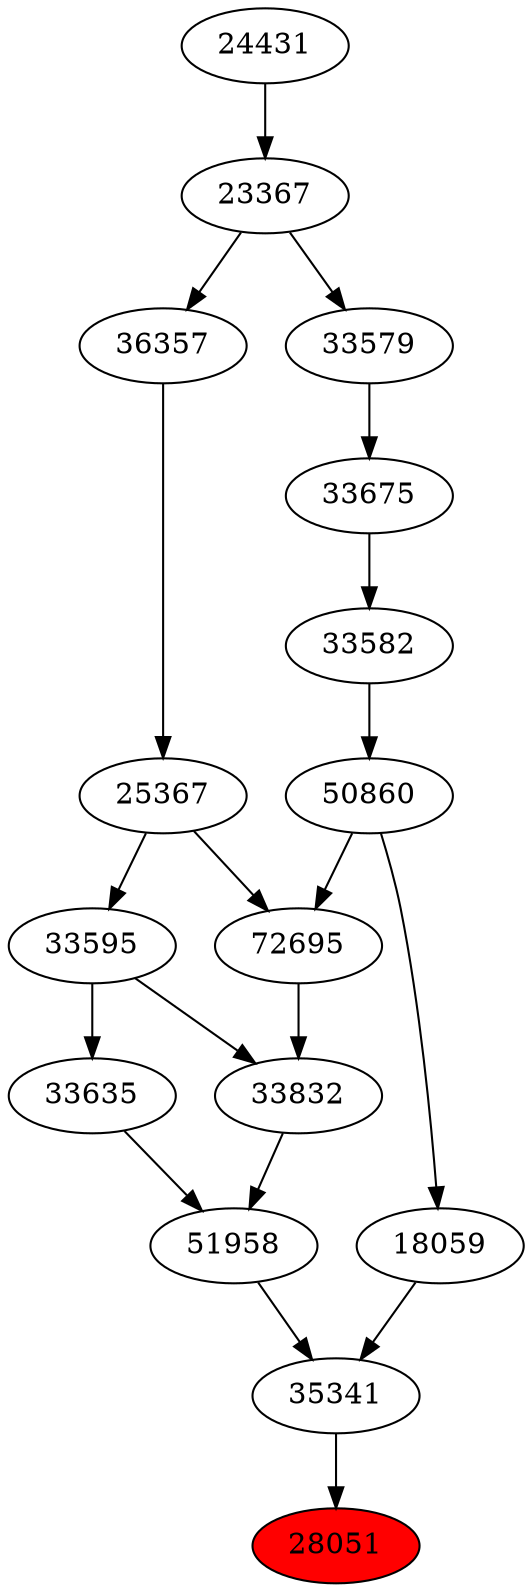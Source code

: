 strict digraph{ 
28051 [label="28051" fillcolor=red style=filled]
35341 -> 28051
35341 [label="35341"]
51958 -> 35341
18059 -> 35341
51958 [label="51958"]
33832 -> 51958
33635 -> 51958
18059 [label="18059"]
50860 -> 18059
33832 [label="33832"]
72695 -> 33832
33595 -> 33832
33635 [label="33635"]
33595 -> 33635
50860 [label="50860"]
33582 -> 50860
72695 [label="72695"]
50860 -> 72695
25367 -> 72695
33595 [label="33595"]
25367 -> 33595
33582 [label="33582"]
33675 -> 33582
25367 [label="25367"]
36357 -> 25367
33675 [label="33675"]
33579 -> 33675
36357 [label="36357"]
23367 -> 36357
33579 [label="33579"]
23367 -> 33579
23367 [label="23367"]
24431 -> 23367
24431 [label="24431"]
}